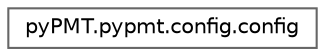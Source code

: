 digraph "Graphical Class Hierarchy"
{
 // LATEX_PDF_SIZE
  bgcolor="transparent";
  edge [fontname=Helvetica,fontsize=10,labelfontname=Helvetica,labelfontsize=10];
  node [fontname=Helvetica,fontsize=10,shape=box,height=0.2,width=0.4];
  rankdir="LR";
  Node0 [id="Node000000",label="pyPMT.pypmt.config.config",height=0.2,width=0.4,color="grey40", fillcolor="white", style="filled",URL="$classpyPMT_1_1pypmt_1_1config_1_1config.html",tooltip=" "];
}
